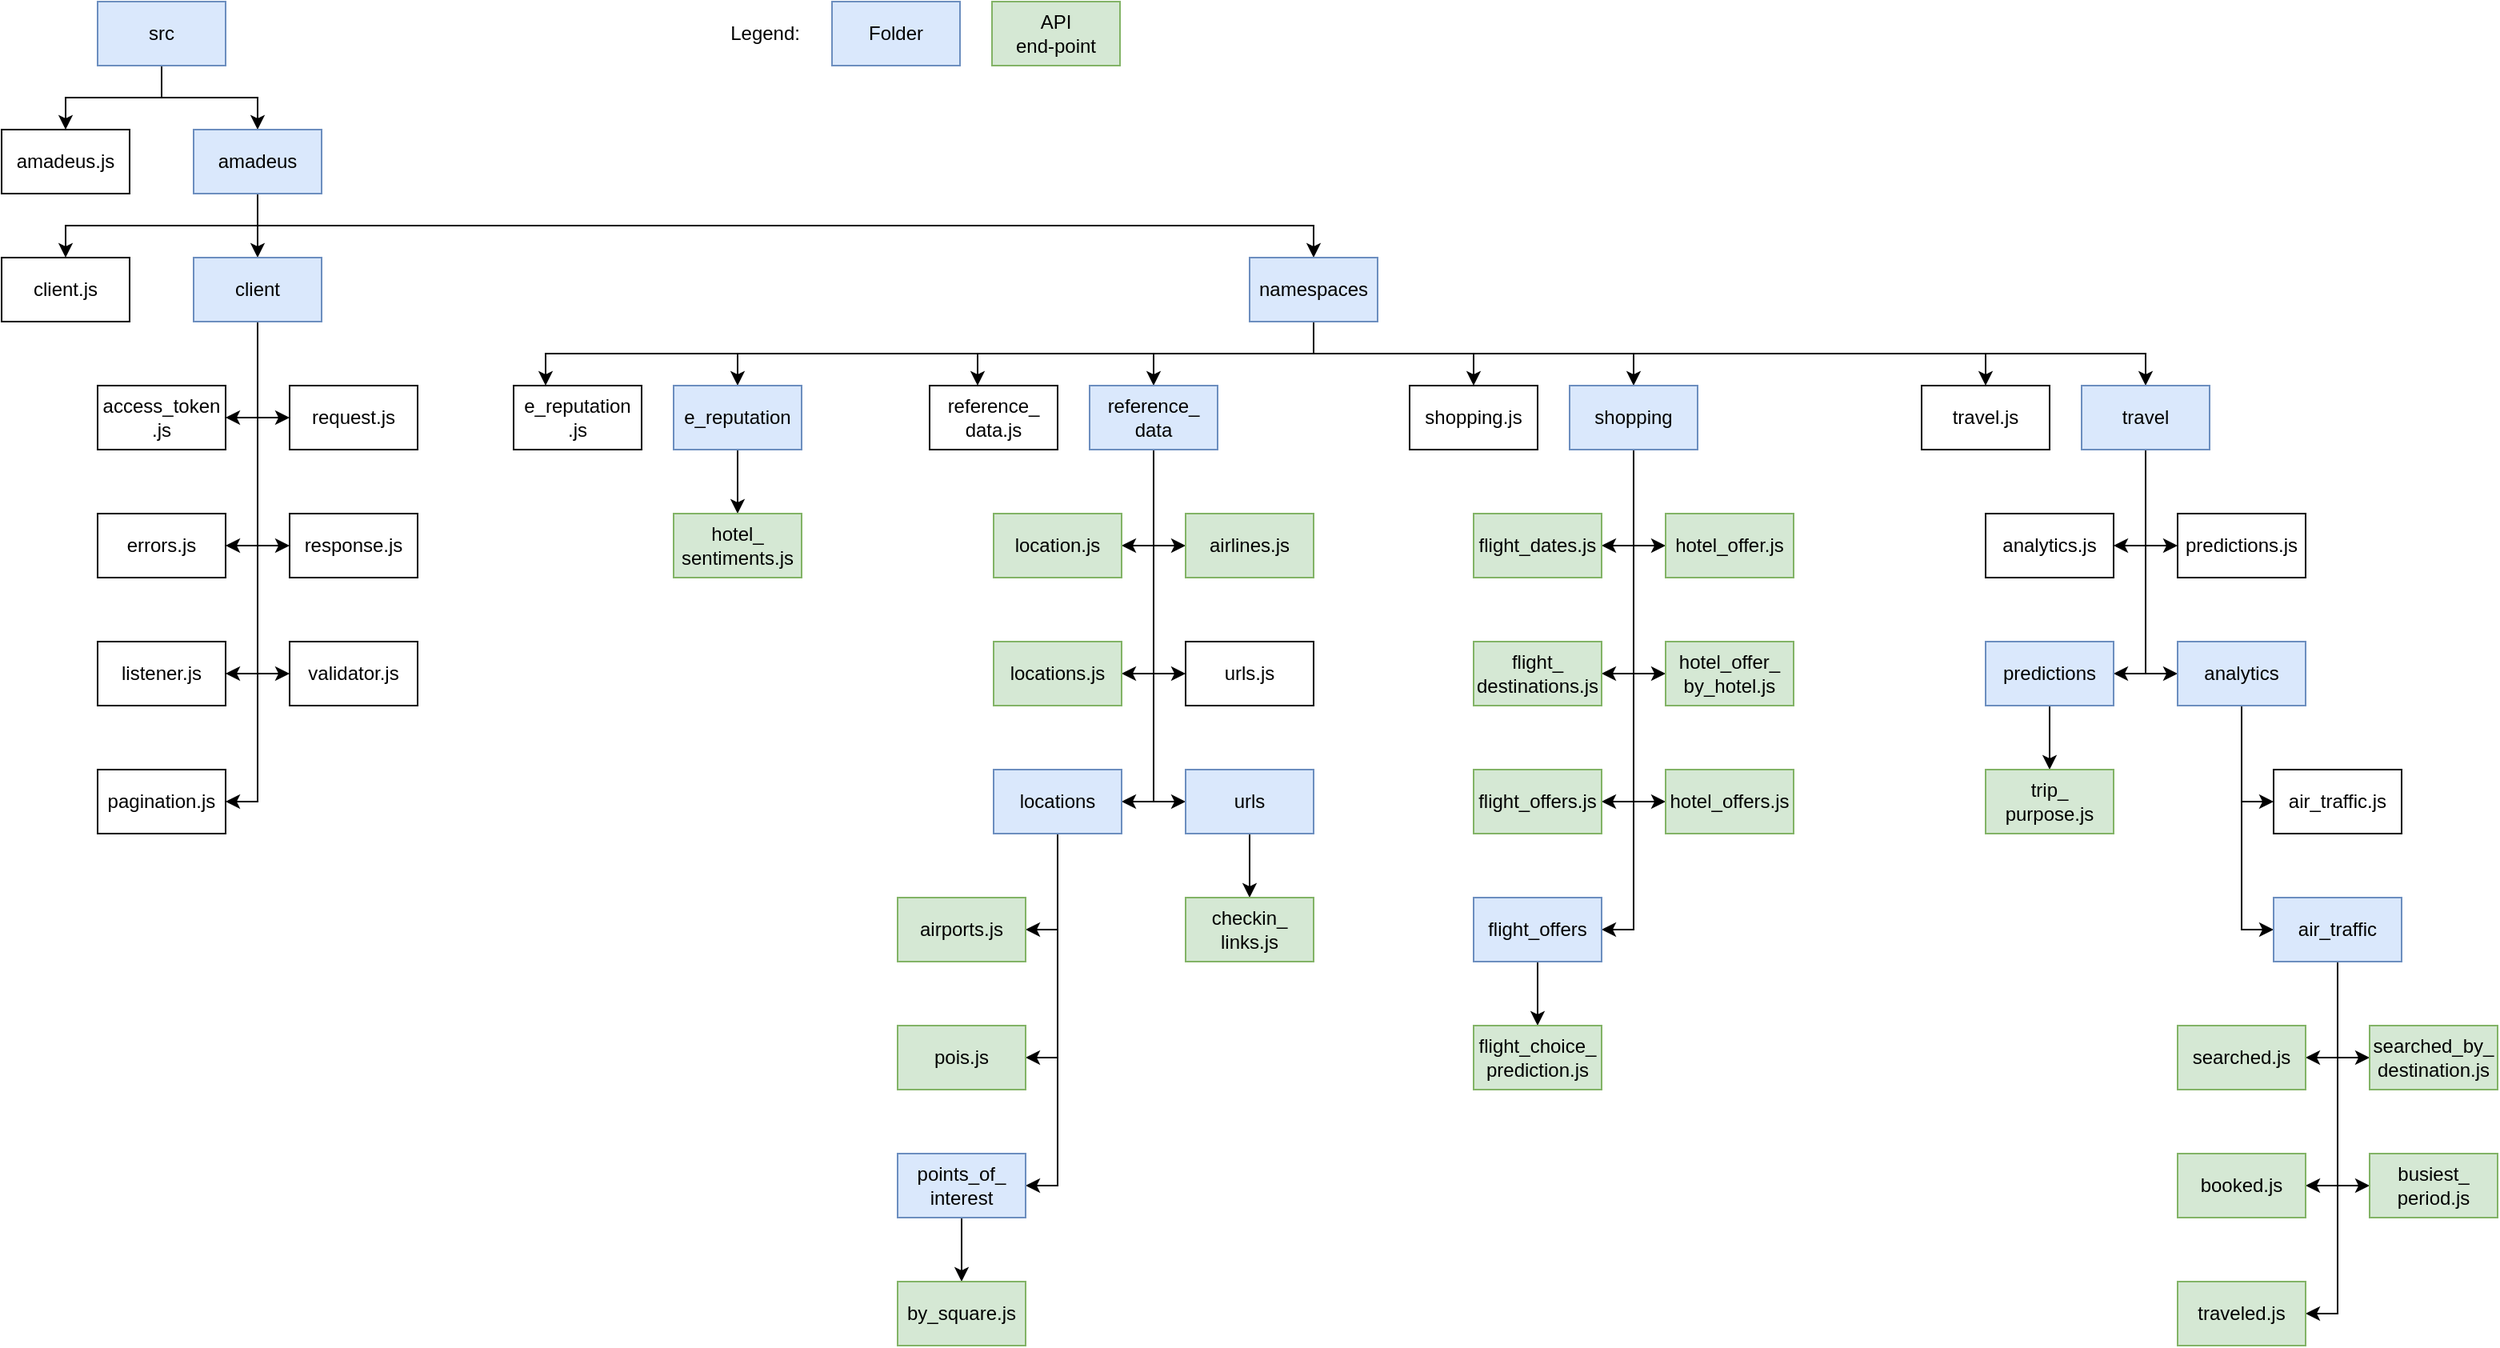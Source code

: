 <mxfile version="12.6.5" type="github" pages="2">
  <diagram id="prtHgNgQTEPvFCAcTncT" name="src-decomposition">
    <mxGraphModel dx="1694" dy="1064" grid="1" gridSize="10" guides="1" tooltips="1" connect="1" arrows="1" fold="1" page="1" pageScale="1" pageWidth="1169" pageHeight="827" math="0" shadow="0">
      <root>
        <mxCell id="0"/>
        <mxCell id="1" parent="0"/>
        <mxCell id="J3iDojfl_nDklo9Nrg6n-16" style="edgeStyle=orthogonalEdgeStyle;rounded=0;orthogonalLoop=1;jettySize=auto;html=1;entryX=0.5;entryY=0;entryDx=0;entryDy=0;" parent="1" source="J3iDojfl_nDklo9Nrg6n-1" target="J3iDojfl_nDklo9Nrg6n-2" edge="1">
          <mxGeometry relative="1" as="geometry"/>
        </mxCell>
        <mxCell id="J3iDojfl_nDklo9Nrg6n-17" style="edgeStyle=orthogonalEdgeStyle;rounded=0;orthogonalLoop=1;jettySize=auto;html=1;entryX=0.5;entryY=0;entryDx=0;entryDy=0;" parent="1" source="J3iDojfl_nDklo9Nrg6n-1" target="J3iDojfl_nDklo9Nrg6n-3" edge="1">
          <mxGeometry relative="1" as="geometry"/>
        </mxCell>
        <mxCell id="J3iDojfl_nDklo9Nrg6n-1" value="src" style="rounded=0;whiteSpace=wrap;html=1;strokeColor=#6c8ebf;fillColor=#dae8fc;" parent="1" vertex="1">
          <mxGeometry x="100" y="39" width="80" height="40" as="geometry"/>
        </mxCell>
        <mxCell id="J3iDojfl_nDklo9Nrg6n-2" value="amadeus.js&lt;span style=&quot;color: rgba(0 , 0 , 0 , 0) ; font-family: monospace ; font-size: 0px ; white-space: nowrap&quot;&gt;%3CmxGraphModel%3E%3Croot%3E%3CmxCell%20id%3D%220%22%2F%3E%3CmxCell%20id%3D%221%22%20parent%3D%220%22%2F%3E%3CmxCell%20id%3D%222%22%20value%3D%22src%22%20style%3D%22rounded%3D0%3BwhiteSpace%3Dwrap%3Bhtml%3D1%3B%22%20vertex%3D%221%22%20parent%3D%221%22%3E%3CmxGeometry%20x%3D%22280%22%20y%3D%2240%22%20width%3D%2280%22%20height%3D%2240%22%20as%3D%22geometry%22%2F%3E%3C%2FmxCell%3E%3C%2Froot%3E%3C%2FmxGraphModel%3E&lt;/span&gt;" style="rounded=0;whiteSpace=wrap;html=1;" parent="1" vertex="1">
          <mxGeometry x="40" y="119" width="80" height="40" as="geometry"/>
        </mxCell>
        <mxCell id="J3iDojfl_nDklo9Nrg6n-18" style="edgeStyle=orthogonalEdgeStyle;rounded=0;orthogonalLoop=1;jettySize=auto;html=1;entryX=0.5;entryY=0;entryDx=0;entryDy=0;" parent="1" source="J3iDojfl_nDklo9Nrg6n-3" target="J3iDojfl_nDklo9Nrg6n-4" edge="1">
          <mxGeometry relative="1" as="geometry">
            <Array as="points">
              <mxPoint x="200" y="179"/>
              <mxPoint x="80" y="179"/>
            </Array>
          </mxGeometry>
        </mxCell>
        <mxCell id="J3iDojfl_nDklo9Nrg6n-19" style="edgeStyle=orthogonalEdgeStyle;rounded=0;orthogonalLoop=1;jettySize=auto;html=1;entryX=0.5;entryY=0;entryDx=0;entryDy=0;" parent="1" source="J3iDojfl_nDklo9Nrg6n-3" target="J3iDojfl_nDklo9Nrg6n-5" edge="1">
          <mxGeometry relative="1" as="geometry"/>
        </mxCell>
        <mxCell id="J3iDojfl_nDklo9Nrg6n-20" style="edgeStyle=orthogonalEdgeStyle;rounded=0;orthogonalLoop=1;jettySize=auto;html=1;entryX=0.5;entryY=0;entryDx=0;entryDy=0;" parent="1" source="J3iDojfl_nDklo9Nrg6n-3" target="J3iDojfl_nDklo9Nrg6n-6" edge="1">
          <mxGeometry relative="1" as="geometry">
            <Array as="points">
              <mxPoint x="200" y="179"/>
              <mxPoint x="860" y="179"/>
            </Array>
          </mxGeometry>
        </mxCell>
        <mxCell id="J3iDojfl_nDklo9Nrg6n-3" value="amadeus" style="rounded=0;whiteSpace=wrap;html=1;strokeColor=#6c8ebf;fillColor=#dae8fc;" parent="1" vertex="1">
          <mxGeometry x="160" y="119" width="80" height="40" as="geometry"/>
        </mxCell>
        <mxCell id="J3iDojfl_nDklo9Nrg6n-4" value="client.js" style="rounded=0;whiteSpace=wrap;html=1;" parent="1" vertex="1">
          <mxGeometry x="40" y="199" width="80" height="40" as="geometry"/>
        </mxCell>
        <mxCell id="J3iDojfl_nDklo9Nrg6n-23" style="edgeStyle=orthogonalEdgeStyle;rounded=0;orthogonalLoop=1;jettySize=auto;html=1;entryX=1;entryY=0.5;entryDx=0;entryDy=0;" parent="1" source="J3iDojfl_nDklo9Nrg6n-5" target="J3iDojfl_nDklo9Nrg6n-7" edge="1">
          <mxGeometry relative="1" as="geometry"/>
        </mxCell>
        <mxCell id="J3iDojfl_nDklo9Nrg6n-24" style="edgeStyle=orthogonalEdgeStyle;rounded=0;orthogonalLoop=1;jettySize=auto;html=1;entryX=1;entryY=0.5;entryDx=0;entryDy=0;" parent="1" source="J3iDojfl_nDklo9Nrg6n-5" target="J3iDojfl_nDklo9Nrg6n-10" edge="1">
          <mxGeometry relative="1" as="geometry"/>
        </mxCell>
        <mxCell id="J3iDojfl_nDklo9Nrg6n-25" style="edgeStyle=orthogonalEdgeStyle;rounded=0;orthogonalLoop=1;jettySize=auto;html=1;entryX=1;entryY=0.5;entryDx=0;entryDy=0;" parent="1" source="J3iDojfl_nDklo9Nrg6n-5" target="J3iDojfl_nDklo9Nrg6n-11" edge="1">
          <mxGeometry relative="1" as="geometry"/>
        </mxCell>
        <mxCell id="J3iDojfl_nDklo9Nrg6n-26" style="edgeStyle=orthogonalEdgeStyle;rounded=0;orthogonalLoop=1;jettySize=auto;html=1;entryX=1;entryY=0.5;entryDx=0;entryDy=0;" parent="1" source="J3iDojfl_nDklo9Nrg6n-5" target="J3iDojfl_nDklo9Nrg6n-12" edge="1">
          <mxGeometry relative="1" as="geometry"/>
        </mxCell>
        <mxCell id="J3iDojfl_nDklo9Nrg6n-27" style="edgeStyle=orthogonalEdgeStyle;rounded=0;orthogonalLoop=1;jettySize=auto;html=1;entryX=0;entryY=0.5;entryDx=0;entryDy=0;" parent="1" source="J3iDojfl_nDklo9Nrg6n-5" target="J3iDojfl_nDklo9Nrg6n-13" edge="1">
          <mxGeometry relative="1" as="geometry"/>
        </mxCell>
        <mxCell id="J3iDojfl_nDklo9Nrg6n-28" style="edgeStyle=orthogonalEdgeStyle;rounded=0;orthogonalLoop=1;jettySize=auto;html=1;entryX=0;entryY=0.5;entryDx=0;entryDy=0;" parent="1" source="J3iDojfl_nDklo9Nrg6n-5" target="J3iDojfl_nDklo9Nrg6n-14" edge="1">
          <mxGeometry relative="1" as="geometry"/>
        </mxCell>
        <mxCell id="J3iDojfl_nDklo9Nrg6n-29" style="edgeStyle=orthogonalEdgeStyle;rounded=0;orthogonalLoop=1;jettySize=auto;html=1;entryX=0;entryY=0.5;entryDx=0;entryDy=0;" parent="1" source="J3iDojfl_nDklo9Nrg6n-5" target="J3iDojfl_nDklo9Nrg6n-15" edge="1">
          <mxGeometry relative="1" as="geometry"/>
        </mxCell>
        <mxCell id="J3iDojfl_nDklo9Nrg6n-5" value="client" style="rounded=0;whiteSpace=wrap;html=1;strokeColor=#6c8ebf;fillColor=#dae8fc;" parent="1" vertex="1">
          <mxGeometry x="160" y="199" width="80" height="40" as="geometry"/>
        </mxCell>
        <mxCell id="J3iDojfl_nDklo9Nrg6n-81" style="edgeStyle=orthogonalEdgeStyle;rounded=0;orthogonalLoop=1;jettySize=auto;html=1;" parent="1" source="J3iDojfl_nDklo9Nrg6n-6" target="J3iDojfl_nDklo9Nrg6n-30" edge="1">
          <mxGeometry relative="1" as="geometry">
            <Array as="points">
              <mxPoint x="860" y="259"/>
              <mxPoint x="380" y="259"/>
            </Array>
          </mxGeometry>
        </mxCell>
        <mxCell id="J3iDojfl_nDklo9Nrg6n-82" style="edgeStyle=orthogonalEdgeStyle;rounded=0;orthogonalLoop=1;jettySize=auto;html=1;entryX=0.5;entryY=0;entryDx=0;entryDy=0;" parent="1" source="J3iDojfl_nDklo9Nrg6n-6" target="J3iDojfl_nDklo9Nrg6n-31" edge="1">
          <mxGeometry relative="1" as="geometry">
            <Array as="points">
              <mxPoint x="860" y="259"/>
              <mxPoint x="500" y="259"/>
            </Array>
          </mxGeometry>
        </mxCell>
        <mxCell id="J3iDojfl_nDklo9Nrg6n-83" style="edgeStyle=orthogonalEdgeStyle;rounded=0;orthogonalLoop=1;jettySize=auto;html=1;exitX=0.5;exitY=1;exitDx=0;exitDy=0;" parent="1" source="J3iDojfl_nDklo9Nrg6n-6" target="J3iDojfl_nDklo9Nrg6n-32" edge="1">
          <mxGeometry relative="1" as="geometry">
            <mxPoint x="910" y="239" as="sourcePoint"/>
            <Array as="points">
              <mxPoint x="860" y="259"/>
              <mxPoint x="650" y="259"/>
            </Array>
          </mxGeometry>
        </mxCell>
        <mxCell id="J3iDojfl_nDklo9Nrg6n-84" style="edgeStyle=orthogonalEdgeStyle;rounded=0;orthogonalLoop=1;jettySize=auto;html=1;entryX=0.5;entryY=0;entryDx=0;entryDy=0;exitX=0.5;exitY=1;exitDx=0;exitDy=0;" parent="1" source="J3iDojfl_nDklo9Nrg6n-6" target="J3iDojfl_nDklo9Nrg6n-33" edge="1">
          <mxGeometry relative="1" as="geometry">
            <mxPoint x="910" y="239" as="sourcePoint"/>
            <Array as="points">
              <mxPoint x="860" y="259"/>
              <mxPoint x="760" y="259"/>
            </Array>
          </mxGeometry>
        </mxCell>
        <mxCell id="J3iDojfl_nDklo9Nrg6n-85" style="edgeStyle=orthogonalEdgeStyle;rounded=0;orthogonalLoop=1;jettySize=auto;html=1;entryX=0.5;entryY=0;entryDx=0;entryDy=0;" parent="1" source="J3iDojfl_nDklo9Nrg6n-6" target="J3iDojfl_nDklo9Nrg6n-34" edge="1">
          <mxGeometry relative="1" as="geometry">
            <Array as="points">
              <mxPoint x="860" y="259"/>
              <mxPoint x="960" y="259"/>
            </Array>
          </mxGeometry>
        </mxCell>
        <mxCell id="J3iDojfl_nDklo9Nrg6n-86" style="edgeStyle=orthogonalEdgeStyle;rounded=0;orthogonalLoop=1;jettySize=auto;html=1;" parent="1" source="J3iDojfl_nDklo9Nrg6n-6" target="J3iDojfl_nDklo9Nrg6n-35" edge="1">
          <mxGeometry relative="1" as="geometry">
            <Array as="points">
              <mxPoint x="860" y="259"/>
              <mxPoint x="1060" y="259"/>
            </Array>
          </mxGeometry>
        </mxCell>
        <mxCell id="J3iDojfl_nDklo9Nrg6n-87" style="edgeStyle=orthogonalEdgeStyle;rounded=0;orthogonalLoop=1;jettySize=auto;html=1;" parent="1" source="J3iDojfl_nDklo9Nrg6n-6" target="J3iDojfl_nDklo9Nrg6n-36" edge="1">
          <mxGeometry relative="1" as="geometry">
            <Array as="points">
              <mxPoint x="860" y="259"/>
              <mxPoint x="1280" y="259"/>
            </Array>
          </mxGeometry>
        </mxCell>
        <mxCell id="J3iDojfl_nDklo9Nrg6n-88" style="edgeStyle=orthogonalEdgeStyle;rounded=0;orthogonalLoop=1;jettySize=auto;html=1;entryX=0.5;entryY=0;entryDx=0;entryDy=0;" parent="1" source="J3iDojfl_nDklo9Nrg6n-6" target="J3iDojfl_nDklo9Nrg6n-37" edge="1">
          <mxGeometry relative="1" as="geometry">
            <Array as="points">
              <mxPoint x="860" y="259"/>
              <mxPoint x="1380" y="259"/>
            </Array>
          </mxGeometry>
        </mxCell>
        <mxCell id="J3iDojfl_nDklo9Nrg6n-6" value="namespaces" style="rounded=0;whiteSpace=wrap;html=1;strokeColor=#6c8ebf;fillColor=#dae8fc;" parent="1" vertex="1">
          <mxGeometry x="820" y="199" width="80" height="40" as="geometry"/>
        </mxCell>
        <mxCell id="J3iDojfl_nDklo9Nrg6n-7" value="access_token&lt;br&gt;.js" style="rounded=0;whiteSpace=wrap;html=1;" parent="1" vertex="1">
          <mxGeometry x="100" y="279" width="80" height="40" as="geometry"/>
        </mxCell>
        <mxCell id="J3iDojfl_nDklo9Nrg6n-10" value="errors.js" style="rounded=0;whiteSpace=wrap;html=1;" parent="1" vertex="1">
          <mxGeometry x="100" y="359" width="80" height="40" as="geometry"/>
        </mxCell>
        <mxCell id="J3iDojfl_nDklo9Nrg6n-11" value="listener.js" style="rounded=0;whiteSpace=wrap;html=1;" parent="1" vertex="1">
          <mxGeometry x="100" y="439" width="80" height="40" as="geometry"/>
        </mxCell>
        <mxCell id="J3iDojfl_nDklo9Nrg6n-12" value="pagination.js" style="rounded=0;whiteSpace=wrap;html=1;" parent="1" vertex="1">
          <mxGeometry x="100" y="519" width="80" height="40" as="geometry"/>
        </mxCell>
        <mxCell id="J3iDojfl_nDklo9Nrg6n-13" value="request.js" style="rounded=0;whiteSpace=wrap;html=1;" parent="1" vertex="1">
          <mxGeometry x="220" y="279" width="80" height="40" as="geometry"/>
        </mxCell>
        <mxCell id="J3iDojfl_nDklo9Nrg6n-14" value="response.js" style="rounded=0;whiteSpace=wrap;html=1;" parent="1" vertex="1">
          <mxGeometry x="220" y="359" width="80" height="40" as="geometry"/>
        </mxCell>
        <mxCell id="J3iDojfl_nDklo9Nrg6n-15" value="validator.js" style="rounded=0;whiteSpace=wrap;html=1;" parent="1" vertex="1">
          <mxGeometry x="220" y="439" width="80" height="40" as="geometry"/>
        </mxCell>
        <mxCell id="J3iDojfl_nDklo9Nrg6n-30" value="e_reputation&lt;br&gt;.js" style="rounded=0;whiteSpace=wrap;html=1;" parent="1" vertex="1">
          <mxGeometry x="360" y="279" width="80" height="40" as="geometry"/>
        </mxCell>
        <mxCell id="J3iDojfl_nDklo9Nrg6n-50" style="edgeStyle=orthogonalEdgeStyle;rounded=0;orthogonalLoop=1;jettySize=auto;html=1;" parent="1" source="J3iDojfl_nDklo9Nrg6n-31" target="J3iDojfl_nDklo9Nrg6n-41" edge="1">
          <mxGeometry relative="1" as="geometry"/>
        </mxCell>
        <mxCell id="J3iDojfl_nDklo9Nrg6n-31" value="e_reputation" style="rounded=0;whiteSpace=wrap;html=1;strokeColor=#6c8ebf;fillColor=#dae8fc;" parent="1" vertex="1">
          <mxGeometry x="460" y="279" width="80" height="40" as="geometry"/>
        </mxCell>
        <mxCell id="J3iDojfl_nDklo9Nrg6n-32" value="reference_&lt;br&gt;data.js" style="rounded=0;whiteSpace=wrap;html=1;" parent="1" vertex="1">
          <mxGeometry x="620" y="279" width="80" height="40" as="geometry"/>
        </mxCell>
        <mxCell id="J3iDojfl_nDklo9Nrg6n-70" style="edgeStyle=orthogonalEdgeStyle;rounded=0;orthogonalLoop=1;jettySize=auto;html=1;entryX=1;entryY=0.5;entryDx=0;entryDy=0;" parent="1" source="J3iDojfl_nDklo9Nrg6n-33" target="J3iDojfl_nDklo9Nrg6n-59" edge="1">
          <mxGeometry relative="1" as="geometry"/>
        </mxCell>
        <mxCell id="J3iDojfl_nDklo9Nrg6n-71" style="edgeStyle=orthogonalEdgeStyle;rounded=0;orthogonalLoop=1;jettySize=auto;html=1;entryX=1;entryY=0.5;entryDx=0;entryDy=0;" parent="1" source="J3iDojfl_nDklo9Nrg6n-33" target="J3iDojfl_nDklo9Nrg6n-60" edge="1">
          <mxGeometry relative="1" as="geometry"/>
        </mxCell>
        <mxCell id="J3iDojfl_nDklo9Nrg6n-72" style="edgeStyle=orthogonalEdgeStyle;rounded=0;orthogonalLoop=1;jettySize=auto;html=1;entryX=1;entryY=0.5;entryDx=0;entryDy=0;" parent="1" source="J3iDojfl_nDklo9Nrg6n-33" target="J3iDojfl_nDklo9Nrg6n-61" edge="1">
          <mxGeometry relative="1" as="geometry"/>
        </mxCell>
        <mxCell id="J3iDojfl_nDklo9Nrg6n-73" style="edgeStyle=orthogonalEdgeStyle;rounded=0;orthogonalLoop=1;jettySize=auto;html=1;entryX=0;entryY=0.5;entryDx=0;entryDy=0;" parent="1" source="J3iDojfl_nDklo9Nrg6n-33" target="J3iDojfl_nDklo9Nrg6n-62" edge="1">
          <mxGeometry relative="1" as="geometry"/>
        </mxCell>
        <mxCell id="J3iDojfl_nDklo9Nrg6n-74" style="edgeStyle=orthogonalEdgeStyle;rounded=0;orthogonalLoop=1;jettySize=auto;html=1;entryX=0;entryY=0.5;entryDx=0;entryDy=0;" parent="1" source="J3iDojfl_nDklo9Nrg6n-33" target="J3iDojfl_nDklo9Nrg6n-63" edge="1">
          <mxGeometry relative="1" as="geometry"/>
        </mxCell>
        <mxCell id="J3iDojfl_nDklo9Nrg6n-75" style="edgeStyle=orthogonalEdgeStyle;rounded=0;orthogonalLoop=1;jettySize=auto;html=1;entryX=0;entryY=0.5;entryDx=0;entryDy=0;" parent="1" source="J3iDojfl_nDklo9Nrg6n-33" target="J3iDojfl_nDklo9Nrg6n-64" edge="1">
          <mxGeometry relative="1" as="geometry"/>
        </mxCell>
        <mxCell id="J3iDojfl_nDklo9Nrg6n-33" value="reference_&lt;br&gt;data" style="rounded=0;whiteSpace=wrap;html=1;strokeColor=#6c8ebf;fillColor=#dae8fc;" parent="1" vertex="1">
          <mxGeometry x="720" y="279" width="80" height="40" as="geometry"/>
        </mxCell>
        <mxCell id="J3iDojfl_nDklo9Nrg6n-34" value="shopping.js" style="rounded=0;whiteSpace=wrap;html=1;" parent="1" vertex="1">
          <mxGeometry x="920" y="279" width="80" height="40" as="geometry"/>
        </mxCell>
        <mxCell id="J3iDojfl_nDklo9Nrg6n-51" style="edgeStyle=orthogonalEdgeStyle;rounded=0;orthogonalLoop=1;jettySize=auto;html=1;entryX=1;entryY=0.5;entryDx=0;entryDy=0;" parent="1" source="J3iDojfl_nDklo9Nrg6n-35" target="J3iDojfl_nDklo9Nrg6n-42" edge="1">
          <mxGeometry relative="1" as="geometry"/>
        </mxCell>
        <mxCell id="J3iDojfl_nDklo9Nrg6n-52" style="edgeStyle=orthogonalEdgeStyle;rounded=0;orthogonalLoop=1;jettySize=auto;html=1;entryX=1;entryY=0.5;entryDx=0;entryDy=0;" parent="1" source="J3iDojfl_nDklo9Nrg6n-35" target="J3iDojfl_nDklo9Nrg6n-43" edge="1">
          <mxGeometry relative="1" as="geometry"/>
        </mxCell>
        <mxCell id="J3iDojfl_nDklo9Nrg6n-53" style="edgeStyle=orthogonalEdgeStyle;rounded=0;orthogonalLoop=1;jettySize=auto;html=1;entryX=1;entryY=0.5;entryDx=0;entryDy=0;" parent="1" source="J3iDojfl_nDklo9Nrg6n-35" target="J3iDojfl_nDklo9Nrg6n-44" edge="1">
          <mxGeometry relative="1" as="geometry"/>
        </mxCell>
        <mxCell id="J3iDojfl_nDklo9Nrg6n-54" style="edgeStyle=orthogonalEdgeStyle;rounded=0;orthogonalLoop=1;jettySize=auto;html=1;entryX=1;entryY=0.5;entryDx=0;entryDy=0;" parent="1" source="J3iDojfl_nDklo9Nrg6n-35" target="J3iDojfl_nDklo9Nrg6n-48" edge="1">
          <mxGeometry relative="1" as="geometry"/>
        </mxCell>
        <mxCell id="J3iDojfl_nDklo9Nrg6n-55" style="edgeStyle=orthogonalEdgeStyle;rounded=0;orthogonalLoop=1;jettySize=auto;html=1;entryX=0;entryY=0.5;entryDx=0;entryDy=0;" parent="1" source="J3iDojfl_nDklo9Nrg6n-35" target="J3iDojfl_nDklo9Nrg6n-45" edge="1">
          <mxGeometry relative="1" as="geometry"/>
        </mxCell>
        <mxCell id="J3iDojfl_nDklo9Nrg6n-56" style="edgeStyle=orthogonalEdgeStyle;rounded=0;orthogonalLoop=1;jettySize=auto;html=1;entryX=0;entryY=0.5;entryDx=0;entryDy=0;" parent="1" source="J3iDojfl_nDklo9Nrg6n-35" target="J3iDojfl_nDklo9Nrg6n-46" edge="1">
          <mxGeometry relative="1" as="geometry"/>
        </mxCell>
        <mxCell id="J3iDojfl_nDklo9Nrg6n-57" style="edgeStyle=orthogonalEdgeStyle;rounded=0;orthogonalLoop=1;jettySize=auto;html=1;entryX=0;entryY=0.5;entryDx=0;entryDy=0;" parent="1" source="J3iDojfl_nDklo9Nrg6n-35" target="J3iDojfl_nDklo9Nrg6n-47" edge="1">
          <mxGeometry relative="1" as="geometry"/>
        </mxCell>
        <mxCell id="J3iDojfl_nDklo9Nrg6n-35" value="shopping" style="rounded=0;whiteSpace=wrap;html=1;strokeColor=#6c8ebf;fillColor=#dae8fc;" parent="1" vertex="1">
          <mxGeometry x="1020" y="279" width="80" height="40" as="geometry"/>
        </mxCell>
        <mxCell id="J3iDojfl_nDklo9Nrg6n-36" value="travel.js" style="rounded=0;whiteSpace=wrap;html=1;" parent="1" vertex="1">
          <mxGeometry x="1240" y="279" width="80" height="40" as="geometry"/>
        </mxCell>
        <mxCell id="J3iDojfl_nDklo9Nrg6n-103" style="edgeStyle=orthogonalEdgeStyle;rounded=0;orthogonalLoop=1;jettySize=auto;html=1;entryX=1;entryY=0.5;entryDx=0;entryDy=0;" parent="1" source="J3iDojfl_nDklo9Nrg6n-37" target="J3iDojfl_nDklo9Nrg6n-89" edge="1">
          <mxGeometry relative="1" as="geometry"/>
        </mxCell>
        <mxCell id="J3iDojfl_nDklo9Nrg6n-104" style="edgeStyle=orthogonalEdgeStyle;rounded=0;orthogonalLoop=1;jettySize=auto;html=1;entryX=0;entryY=0.5;entryDx=0;entryDy=0;" parent="1" source="J3iDojfl_nDklo9Nrg6n-37" target="J3iDojfl_nDklo9Nrg6n-90" edge="1">
          <mxGeometry relative="1" as="geometry"/>
        </mxCell>
        <mxCell id="J3iDojfl_nDklo9Nrg6n-105" style="edgeStyle=orthogonalEdgeStyle;rounded=0;orthogonalLoop=1;jettySize=auto;html=1;entryX=0;entryY=0.5;entryDx=0;entryDy=0;" parent="1" source="J3iDojfl_nDklo9Nrg6n-37" target="J3iDojfl_nDklo9Nrg6n-91" edge="1">
          <mxGeometry relative="1" as="geometry"/>
        </mxCell>
        <mxCell id="J3iDojfl_nDklo9Nrg6n-106" style="edgeStyle=orthogonalEdgeStyle;rounded=0;orthogonalLoop=1;jettySize=auto;html=1;entryX=1;entryY=0.5;entryDx=0;entryDy=0;" parent="1" source="J3iDojfl_nDklo9Nrg6n-37" target="J3iDojfl_nDklo9Nrg6n-92" edge="1">
          <mxGeometry relative="1" as="geometry">
            <mxPoint x="1310" y="409" as="targetPoint"/>
          </mxGeometry>
        </mxCell>
        <mxCell id="J3iDojfl_nDklo9Nrg6n-37" value="travel" style="rounded=0;whiteSpace=wrap;html=1;strokeColor=#6c8ebf;fillColor=#dae8fc;" parent="1" vertex="1">
          <mxGeometry x="1340" y="279" width="80" height="40" as="geometry"/>
        </mxCell>
        <mxCell id="J3iDojfl_nDklo9Nrg6n-41" value="hotel_&lt;br&gt;sentiments.js" style="rounded=0;whiteSpace=wrap;html=1;fillColor=#d5e8d4;strokeColor=#82b366;" parent="1" vertex="1">
          <mxGeometry x="460" y="359" width="80" height="40" as="geometry"/>
        </mxCell>
        <mxCell id="J3iDojfl_nDklo9Nrg6n-42" value="flight_dates.js" style="rounded=0;whiteSpace=wrap;html=1;fillColor=#d5e8d4;strokeColor=#82b366;" parent="1" vertex="1">
          <mxGeometry x="960" y="359" width="80" height="40" as="geometry"/>
        </mxCell>
        <mxCell id="J3iDojfl_nDklo9Nrg6n-43" value="flight_&lt;br&gt;destinations.js" style="rounded=0;whiteSpace=wrap;html=1;fillColor=#d5e8d4;strokeColor=#82b366;" parent="1" vertex="1">
          <mxGeometry x="960" y="439" width="80" height="40" as="geometry"/>
        </mxCell>
        <mxCell id="J3iDojfl_nDklo9Nrg6n-44" value="flight_offers.js" style="rounded=0;whiteSpace=wrap;html=1;fillColor=#d5e8d4;strokeColor=#82b366;" parent="1" vertex="1">
          <mxGeometry x="960" y="519" width="80" height="40" as="geometry"/>
        </mxCell>
        <mxCell id="J3iDojfl_nDklo9Nrg6n-45" value="hotel_offer.js" style="rounded=0;whiteSpace=wrap;html=1;fillColor=#d5e8d4;strokeColor=#82b366;" parent="1" vertex="1">
          <mxGeometry x="1080" y="359" width="80" height="40" as="geometry"/>
        </mxCell>
        <mxCell id="J3iDojfl_nDklo9Nrg6n-46" value="hotel_offer_&lt;br&gt;by_hotel.js" style="rounded=0;whiteSpace=wrap;html=1;fillColor=#d5e8d4;strokeColor=#82b366;" parent="1" vertex="1">
          <mxGeometry x="1080" y="439" width="80" height="40" as="geometry"/>
        </mxCell>
        <mxCell id="J3iDojfl_nDklo9Nrg6n-47" value="hotel_offers.js" style="rounded=0;whiteSpace=wrap;html=1;fillColor=#d5e8d4;strokeColor=#82b366;" parent="1" vertex="1">
          <mxGeometry x="1080" y="519" width="80" height="40" as="geometry"/>
        </mxCell>
        <mxCell id="J3iDojfl_nDklo9Nrg6n-58" style="edgeStyle=orthogonalEdgeStyle;rounded=0;orthogonalLoop=1;jettySize=auto;html=1;entryX=0.5;entryY=0;entryDx=0;entryDy=0;" parent="1" source="J3iDojfl_nDklo9Nrg6n-48" target="J3iDojfl_nDklo9Nrg6n-49" edge="1">
          <mxGeometry relative="1" as="geometry"/>
        </mxCell>
        <mxCell id="J3iDojfl_nDklo9Nrg6n-48" value="flight_offers" style="rounded=0;whiteSpace=wrap;html=1;strokeColor=#6c8ebf;fillColor=#dae8fc;" parent="1" vertex="1">
          <mxGeometry x="960" y="599" width="80" height="40" as="geometry"/>
        </mxCell>
        <mxCell id="J3iDojfl_nDklo9Nrg6n-49" value="flight_choice_&lt;br&gt;prediction.js" style="rounded=0;whiteSpace=wrap;html=1;fillColor=#d5e8d4;strokeColor=#82b366;" parent="1" vertex="1">
          <mxGeometry x="960" y="679" width="80" height="40" as="geometry"/>
        </mxCell>
        <mxCell id="J3iDojfl_nDklo9Nrg6n-59" value="location.js" style="rounded=0;whiteSpace=wrap;html=1;fillColor=#d5e8d4;strokeColor=#82b366;" parent="1" vertex="1">
          <mxGeometry x="660" y="359" width="80" height="40" as="geometry"/>
        </mxCell>
        <mxCell id="J3iDojfl_nDklo9Nrg6n-60" value="locations.js" style="rounded=0;whiteSpace=wrap;html=1;fillColor=#d5e8d4;strokeColor=#82b366;" parent="1" vertex="1">
          <mxGeometry x="660" y="439" width="80" height="40" as="geometry"/>
        </mxCell>
        <mxCell id="J3iDojfl_nDklo9Nrg6n-77" style="edgeStyle=orthogonalEdgeStyle;rounded=0;orthogonalLoop=1;jettySize=auto;html=1;entryX=1;entryY=0.5;entryDx=0;entryDy=0;" parent="1" source="J3iDojfl_nDklo9Nrg6n-61" target="J3iDojfl_nDklo9Nrg6n-66" edge="1">
          <mxGeometry relative="1" as="geometry"/>
        </mxCell>
        <mxCell id="J3iDojfl_nDklo9Nrg6n-78" style="edgeStyle=orthogonalEdgeStyle;rounded=0;orthogonalLoop=1;jettySize=auto;html=1;entryX=1;entryY=0.5;entryDx=0;entryDy=0;" parent="1" source="J3iDojfl_nDklo9Nrg6n-61" target="J3iDojfl_nDklo9Nrg6n-67" edge="1">
          <mxGeometry relative="1" as="geometry"/>
        </mxCell>
        <mxCell id="J3iDojfl_nDklo9Nrg6n-79" style="edgeStyle=orthogonalEdgeStyle;rounded=0;orthogonalLoop=1;jettySize=auto;html=1;entryX=1;entryY=0.5;entryDx=0;entryDy=0;" parent="1" source="J3iDojfl_nDklo9Nrg6n-61" target="J3iDojfl_nDklo9Nrg6n-68" edge="1">
          <mxGeometry relative="1" as="geometry"/>
        </mxCell>
        <mxCell id="J3iDojfl_nDklo9Nrg6n-61" value="locations" style="rounded=0;whiteSpace=wrap;html=1;strokeColor=#6c8ebf;fillColor=#dae8fc;" parent="1" vertex="1">
          <mxGeometry x="660" y="519" width="80" height="40" as="geometry"/>
        </mxCell>
        <mxCell id="J3iDojfl_nDklo9Nrg6n-62" value="airlines.js&lt;span style=&quot;color: rgba(0 , 0 , 0 , 0) ; font-family: monospace ; font-size: 0px ; white-space: nowrap&quot;&gt;%3CmxGraphModel%3E%3Croot%3E%3CmxCell%20id%3D%220%22%2F%3E%3CmxCell%20id%3D%221%22%20parent%3D%220%22%2F%3E%3CmxCell%20id%3D%222%22%20value%3D%22hotel_%26lt%3Bbr%26gt%3Bsentiments.js%22%20style%3D%22rounded%3D0%3BwhiteSpace%3Dwrap%3Bhtml%3D1%3B%22%20vertex%3D%221%22%20parent%3D%221%22%3E%3CmxGeometry%20x%3D%22440%22%20y%3D%22360%22%20width%3D%2280%22%20height%3D%2240%22%20as%3D%22geometry%22%2F%3E%3C%2FmxCell%3E%3C%2Froot%3E%3C%2FmxGraphModel%3E&lt;/span&gt;" style="rounded=0;whiteSpace=wrap;html=1;fillColor=#d5e8d4;strokeColor=#82b366;" parent="1" vertex="1">
          <mxGeometry x="780" y="359" width="80" height="40" as="geometry"/>
        </mxCell>
        <mxCell id="J3iDojfl_nDklo9Nrg6n-63" value="urls.js" style="rounded=0;whiteSpace=wrap;html=1;" parent="1" vertex="1">
          <mxGeometry x="780" y="439" width="80" height="40" as="geometry"/>
        </mxCell>
        <mxCell id="J3iDojfl_nDklo9Nrg6n-76" style="edgeStyle=orthogonalEdgeStyle;rounded=0;orthogonalLoop=1;jettySize=auto;html=1;" parent="1" source="J3iDojfl_nDklo9Nrg6n-64" target="J3iDojfl_nDklo9Nrg6n-65" edge="1">
          <mxGeometry relative="1" as="geometry"/>
        </mxCell>
        <mxCell id="J3iDojfl_nDklo9Nrg6n-64" value="urls" style="rounded=0;whiteSpace=wrap;html=1;strokeColor=#6c8ebf;fillColor=#dae8fc;" parent="1" vertex="1">
          <mxGeometry x="780" y="519" width="80" height="40" as="geometry"/>
        </mxCell>
        <mxCell id="J3iDojfl_nDklo9Nrg6n-65" value="checkin_&lt;br&gt;links.js" style="rounded=0;whiteSpace=wrap;html=1;fillColor=#d5e8d4;strokeColor=#82b366;" parent="1" vertex="1">
          <mxGeometry x="780" y="599" width="80" height="40" as="geometry"/>
        </mxCell>
        <mxCell id="J3iDojfl_nDklo9Nrg6n-66" value="airports.js" style="rounded=0;whiteSpace=wrap;html=1;fillColor=#d5e8d4;strokeColor=#82b366;" parent="1" vertex="1">
          <mxGeometry x="600" y="599" width="80" height="40" as="geometry"/>
        </mxCell>
        <mxCell id="J3iDojfl_nDklo9Nrg6n-67" value="pois.js" style="rounded=0;whiteSpace=wrap;html=1;fillColor=#d5e8d4;strokeColor=#82b366;" parent="1" vertex="1">
          <mxGeometry x="600" y="679" width="80" height="40" as="geometry"/>
        </mxCell>
        <mxCell id="J3iDojfl_nDklo9Nrg6n-80" style="edgeStyle=orthogonalEdgeStyle;rounded=0;orthogonalLoop=1;jettySize=auto;html=1;entryX=0.5;entryY=0;entryDx=0;entryDy=0;" parent="1" source="J3iDojfl_nDklo9Nrg6n-68" target="J3iDojfl_nDklo9Nrg6n-69" edge="1">
          <mxGeometry relative="1" as="geometry"/>
        </mxCell>
        <mxCell id="J3iDojfl_nDklo9Nrg6n-68" value="points_of_&lt;br&gt;interest" style="rounded=0;whiteSpace=wrap;html=1;strokeColor=#6c8ebf;fillColor=#dae8fc;" parent="1" vertex="1">
          <mxGeometry x="600" y="759" width="80" height="40" as="geometry"/>
        </mxCell>
        <mxCell id="J3iDojfl_nDklo9Nrg6n-69" value="by_square.js" style="rounded=0;whiteSpace=wrap;html=1;fillColor=#d5e8d4;strokeColor=#82b366;" parent="1" vertex="1">
          <mxGeometry x="600" y="839" width="80" height="40" as="geometry"/>
        </mxCell>
        <mxCell id="J3iDojfl_nDklo9Nrg6n-89" value="analytics.js" style="rounded=0;whiteSpace=wrap;html=1;" parent="1" vertex="1">
          <mxGeometry x="1280" y="359" width="80" height="40" as="geometry"/>
        </mxCell>
        <mxCell id="J3iDojfl_nDklo9Nrg6n-90" value="predictions.js" style="rounded=0;whiteSpace=wrap;html=1;" parent="1" vertex="1">
          <mxGeometry x="1400" y="359" width="80" height="40" as="geometry"/>
        </mxCell>
        <mxCell id="J3iDojfl_nDklo9Nrg6n-108" style="edgeStyle=orthogonalEdgeStyle;rounded=0;orthogonalLoop=1;jettySize=auto;html=1;entryX=0;entryY=0.5;entryDx=0;entryDy=0;" parent="1" source="J3iDojfl_nDklo9Nrg6n-91" target="J3iDojfl_nDklo9Nrg6n-93" edge="1">
          <mxGeometry relative="1" as="geometry"/>
        </mxCell>
        <mxCell id="J3iDojfl_nDklo9Nrg6n-109" style="edgeStyle=orthogonalEdgeStyle;rounded=0;orthogonalLoop=1;jettySize=auto;html=1;entryX=0;entryY=0.5;entryDx=0;entryDy=0;" parent="1" source="J3iDojfl_nDklo9Nrg6n-91" target="J3iDojfl_nDklo9Nrg6n-94" edge="1">
          <mxGeometry relative="1" as="geometry"/>
        </mxCell>
        <mxCell id="J3iDojfl_nDklo9Nrg6n-91" value="analytics" style="rounded=0;whiteSpace=wrap;html=1;strokeColor=#6c8ebf;fillColor=#dae8fc;" parent="1" vertex="1">
          <mxGeometry x="1400" y="439" width="80" height="40" as="geometry"/>
        </mxCell>
        <mxCell id="J3iDojfl_nDklo9Nrg6n-107" style="edgeStyle=orthogonalEdgeStyle;rounded=0;orthogonalLoop=1;jettySize=auto;html=1;entryX=0.5;entryY=0;entryDx=0;entryDy=0;" parent="1" source="J3iDojfl_nDklo9Nrg6n-92" target="J3iDojfl_nDklo9Nrg6n-102" edge="1">
          <mxGeometry relative="1" as="geometry"/>
        </mxCell>
        <mxCell id="J3iDojfl_nDklo9Nrg6n-92" value="predictions" style="rounded=0;whiteSpace=wrap;html=1;strokeColor=#6c8ebf;fillColor=#dae8fc;" parent="1" vertex="1">
          <mxGeometry x="1280" y="439" width="80" height="40" as="geometry"/>
        </mxCell>
        <mxCell id="J3iDojfl_nDklo9Nrg6n-93" value="air_traffic.js" style="rounded=0;whiteSpace=wrap;html=1;" parent="1" vertex="1">
          <mxGeometry x="1460" y="519" width="80" height="40" as="geometry"/>
        </mxCell>
        <mxCell id="J3iDojfl_nDklo9Nrg6n-112" style="edgeStyle=orthogonalEdgeStyle;rounded=0;orthogonalLoop=1;jettySize=auto;html=1;entryX=1;entryY=0.5;entryDx=0;entryDy=0;" parent="1" source="J3iDojfl_nDklo9Nrg6n-94" target="J3iDojfl_nDklo9Nrg6n-100" edge="1">
          <mxGeometry relative="1" as="geometry"/>
        </mxCell>
        <mxCell id="J3iDojfl_nDklo9Nrg6n-113" style="edgeStyle=orthogonalEdgeStyle;rounded=0;orthogonalLoop=1;jettySize=auto;html=1;entryX=0;entryY=0.5;entryDx=0;entryDy=0;" parent="1" source="J3iDojfl_nDklo9Nrg6n-94" target="J3iDojfl_nDklo9Nrg6n-99" edge="1">
          <mxGeometry relative="1" as="geometry"/>
        </mxCell>
        <mxCell id="J3iDojfl_nDklo9Nrg6n-114" style="edgeStyle=orthogonalEdgeStyle;rounded=0;orthogonalLoop=1;jettySize=auto;html=1;entryX=1;entryY=0.5;entryDx=0;entryDy=0;" parent="1" source="J3iDojfl_nDklo9Nrg6n-94" target="J3iDojfl_nDklo9Nrg6n-95" edge="1">
          <mxGeometry relative="1" as="geometry"/>
        </mxCell>
        <mxCell id="J3iDojfl_nDklo9Nrg6n-115" style="edgeStyle=orthogonalEdgeStyle;rounded=0;orthogonalLoop=1;jettySize=auto;html=1;entryX=1;entryY=0.5;entryDx=0;entryDy=0;" parent="1" source="J3iDojfl_nDklo9Nrg6n-94" target="J3iDojfl_nDklo9Nrg6n-101" edge="1">
          <mxGeometry relative="1" as="geometry"/>
        </mxCell>
        <mxCell id="J3iDojfl_nDklo9Nrg6n-116" style="edgeStyle=orthogonalEdgeStyle;rounded=0;orthogonalLoop=1;jettySize=auto;html=1;entryX=0;entryY=0.5;entryDx=0;entryDy=0;" parent="1" source="J3iDojfl_nDklo9Nrg6n-94" target="J3iDojfl_nDklo9Nrg6n-96" edge="1">
          <mxGeometry relative="1" as="geometry"/>
        </mxCell>
        <mxCell id="J3iDojfl_nDklo9Nrg6n-94" value="air_traffic" style="rounded=0;whiteSpace=wrap;html=1;strokeColor=#6c8ebf;fillColor=#dae8fc;" parent="1" vertex="1">
          <mxGeometry x="1460" y="599" width="80" height="40" as="geometry"/>
        </mxCell>
        <mxCell id="J3iDojfl_nDklo9Nrg6n-95" value="booked.js" style="rounded=0;whiteSpace=wrap;html=1;fillColor=#d5e8d4;strokeColor=#82b366;" parent="1" vertex="1">
          <mxGeometry x="1400" y="759" width="80" height="40" as="geometry"/>
        </mxCell>
        <mxCell id="J3iDojfl_nDklo9Nrg6n-96" value="busiest_&lt;br&gt;period.js" style="rounded=0;whiteSpace=wrap;html=1;fillColor=#d5e8d4;strokeColor=#82b366;" parent="1" vertex="1">
          <mxGeometry x="1520" y="759" width="80" height="40" as="geometry"/>
        </mxCell>
        <mxCell id="J3iDojfl_nDklo9Nrg6n-99" value="searched_by_&lt;br&gt;destination.js" style="rounded=0;whiteSpace=wrap;html=1;fillColor=#d5e8d4;strokeColor=#82b366;" parent="1" vertex="1">
          <mxGeometry x="1520" y="679" width="80" height="40" as="geometry"/>
        </mxCell>
        <mxCell id="J3iDojfl_nDklo9Nrg6n-100" value="searched.js" style="rounded=0;whiteSpace=wrap;html=1;fillColor=#d5e8d4;strokeColor=#82b366;" parent="1" vertex="1">
          <mxGeometry x="1400" y="679" width="80" height="40" as="geometry"/>
        </mxCell>
        <mxCell id="J3iDojfl_nDklo9Nrg6n-101" value="traveled.js" style="rounded=0;whiteSpace=wrap;html=1;fillColor=#d5e8d4;strokeColor=#82b366;" parent="1" vertex="1">
          <mxGeometry x="1400" y="839" width="80" height="40" as="geometry"/>
        </mxCell>
        <mxCell id="J3iDojfl_nDklo9Nrg6n-102" value="trip_&lt;br&gt;purpose.js" style="rounded=0;whiteSpace=wrap;html=1;fillColor=#d5e8d4;strokeColor=#82b366;" parent="1" vertex="1">
          <mxGeometry x="1280" y="519" width="80" height="40" as="geometry"/>
        </mxCell>
        <mxCell id="ag5ZLFsm080yky-THntX-3" value="Folder" style="rounded=0;whiteSpace=wrap;html=1;strokeColor=#6c8ebf;fillColor=#dae8fc;" parent="1" vertex="1">
          <mxGeometry x="559" y="39" width="80" height="40" as="geometry"/>
        </mxCell>
        <mxCell id="ag5ZLFsm080yky-THntX-4" value="API&lt;br&gt;end-point" style="rounded=0;whiteSpace=wrap;html=1;strokeColor=#82b366;fillColor=#d5e8d4;" parent="1" vertex="1">
          <mxGeometry x="659" y="39" width="80" height="40" as="geometry"/>
        </mxCell>
        <mxCell id="ag5ZLFsm080yky-THntX-5" value="Legend:" style="text;html=1;align=right;verticalAlign=middle;resizable=0;points=[];autosize=1;" parent="1" vertex="1">
          <mxGeometry x="480" y="49" width="60" height="20" as="geometry"/>
        </mxCell>
      </root>
    </mxGraphModel>
  </diagram>
  <diagram id="_KGIJLe5GyuJoBW7TSRK" name="spec-decomposition">
        <mxGraphModel dx="1186" dy="745" grid="1" gridSize="10" guides="1" tooltips="1" connect="1" arrows="1" fold="1" page="1" pageScale="1" pageWidth="1169" pageHeight="827" math="0" shadow="0">
            <root>
                <mxCell id="T_eMzdsl-P0k26IQFEVE-0"/>
                <mxCell id="T_eMzdsl-P0k26IQFEVE-1" parent="T_eMzdsl-P0k26IQFEVE-0"/>
                <mxCell id="NrCWSRkEfMxHEd4ZnBqH-0" style="edgeStyle=orthogonalEdgeStyle;rounded=0;orthogonalLoop=1;jettySize=auto;html=1;entryX=0.5;entryY=0;entryDx=0;entryDy=0;" edge="1" parent="T_eMzdsl-P0k26IQFEVE-1" source="NrCWSRkEfMxHEd4ZnBqH-2" target="NrCWSRkEfMxHEd4ZnBqH-3">
                    <mxGeometry relative="1" as="geometry"/>
                  </mxCell>
                <mxCell id="NrCWSRkEfMxHEd4ZnBqH-1" style="edgeStyle=orthogonalEdgeStyle;rounded=0;orthogonalLoop=1;jettySize=auto;html=1;entryX=0.5;entryY=0;entryDx=0;entryDy=0;" edge="1" parent="T_eMzdsl-P0k26IQFEVE-1" source="NrCWSRkEfMxHEd4ZnBqH-2" target="NrCWSRkEfMxHEd4ZnBqH-6">
                    <mxGeometry relative="1" as="geometry"/>
                  </mxCell>
                <mxCell id="NrCWSRkEfMxHEd4ZnBqH-2" value="spec" style="rounded=0;whiteSpace=wrap;html=1;strokeColor=#3333FF;" vertex="1" parent="T_eMzdsl-P0k26IQFEVE-1">
                    <mxGeometry x="100" y="40" width="80" height="40" as="geometry"/>
                  </mxCell>
                <mxCell id="NrCWSRkEfMxHEd4ZnBqH-3" value="amadeus&lt;br&gt;.test.js&lt;span style=&quot;color: rgba(0 , 0 , 0 , 0) ; font-family: monospace ; font-size: 0px ; white-space: nowrap&quot;&gt;%3CmxGraphModel%3E%3Croot%3E%3CmxCell%20id%3D%220%22%2F%3E%3CmxCell%20id%3D%221%22%20parent%3D%220%22%2F%3E%3CmxCell%20id%3D%222%22%20value%3D%22src%22%20style%3D%22rounded%3D0%3BwhiteSpace%3Dwrap%3Bhtml%3D1%3B%22%20vertex%3D%221%22%20parent%3D%221%22%3E%3CmxGeometry%20x%3D%22280%22%20y%3D%2240%22%20width%3D%2280%22%20height%3D%2240%22%20as%3D%22geometry%22%2F%3E%3C%2FmxCell%3E%3C%2Froot%3E%3C%2FmxGraphModel%3E&lt;/span&gt;" style="rounded=0;whiteSpace=wrap;html=1;" vertex="1" parent="T_eMzdsl-P0k26IQFEVE-1">
                    <mxGeometry x="40" y="120" width="80" height="40" as="geometry"/>
                  </mxCell>
                <mxCell id="NrCWSRkEfMxHEd4ZnBqH-4" style="edgeStyle=orthogonalEdgeStyle;rounded=0;orthogonalLoop=1;jettySize=auto;html=1;entryX=0.5;entryY=0;entryDx=0;entryDy=0;" edge="1" parent="T_eMzdsl-P0k26IQFEVE-1" source="NrCWSRkEfMxHEd4ZnBqH-6" target="NrCWSRkEfMxHEd4ZnBqH-7">
                    <mxGeometry relative="1" as="geometry">
                        <Array as="points">
                            <mxPoint x="200" y="180"/>
                            <mxPoint x="80" y="180"/>
                          </Array>
                      </mxGeometry>
                  </mxCell>
                <mxCell id="NrCWSRkEfMxHEd4ZnBqH-5" style="edgeStyle=orthogonalEdgeStyle;rounded=0;orthogonalLoop=1;jettySize=auto;html=1;entryX=0.5;entryY=0;entryDx=0;entryDy=0;" edge="1" parent="T_eMzdsl-P0k26IQFEVE-1" source="NrCWSRkEfMxHEd4ZnBqH-6" target="NrCWSRkEfMxHEd4ZnBqH-15">
                    <mxGeometry relative="1" as="geometry"/>
                  </mxCell>
                <mxCell id="Ve72RNG-RwuRJuaNR8iy-1" style="edgeStyle=orthogonalEdgeStyle;rounded=0;orthogonalLoop=1;jettySize=auto;html=1;entryX=0.5;entryY=0;entryDx=0;entryDy=0;" edge="1" parent="T_eMzdsl-P0k26IQFEVE-1" source="NrCWSRkEfMxHEd4ZnBqH-6" target="Ve72RNG-RwuRJuaNR8iy-0">
                    <mxGeometry relative="1" as="geometry">
                        <Array as="points">
                            <mxPoint x="200" y="180"/>
                            <mxPoint x="320" y="180"/>
                          </Array>
                      </mxGeometry>
                  </mxCell>
                <mxCell id="NrCWSRkEfMxHEd4ZnBqH-6" value="amadeus" style="rounded=0;whiteSpace=wrap;html=1;strokeColor=#3333FF;" vertex="1" parent="T_eMzdsl-P0k26IQFEVE-1">
                    <mxGeometry x="160" y="120" width="80" height="40" as="geometry"/>
                  </mxCell>
                <mxCell id="NrCWSRkEfMxHEd4ZnBqH-7" value="client&lt;br&gt;.test.js&lt;span style=&quot;color: rgba(0 , 0 , 0 , 0) ; font-family: monospace ; font-size: 0px ; white-space: nowrap&quot;&gt;%3CmxGraphModel%3E%3Croot%3E%3CmxCell%20id%3D%220%22%2F%3E%3CmxCell%20id%3D%221%22%20parent%3D%220%22%2F%3E%3CmxCell%20id%3D%222%22%20value%3D%22src%22%20style%3D%22rounded%3D0%3BwhiteSpace%3Dwrap%3Bhtml%3D1%3B%22%20vertex%3D%221%22%20parent%3D%221%22%3E%3CmxGeometry%20x%3D%22280%22%20y%3D%2240%22%20width%3D%2280%22%20height%3D%2240%22%20as%3D%22geometry%22%2F%3E%3C%2FmxCell%3E%3C%2Froot%3E%3C%2FmxGraphModel%3E&lt;/span&gt;" style="rounded=0;whiteSpace=wrap;html=1;" vertex="1" parent="T_eMzdsl-P0k26IQFEVE-1">
                    <mxGeometry x="40" y="200" width="80" height="40" as="geometry"/>
                  </mxCell>
                <mxCell id="NrCWSRkEfMxHEd4ZnBqH-8" style="edgeStyle=orthogonalEdgeStyle;rounded=0;orthogonalLoop=1;jettySize=auto;html=1;entryX=1;entryY=0.5;entryDx=0;entryDy=0;" edge="1" parent="T_eMzdsl-P0k26IQFEVE-1" source="NrCWSRkEfMxHEd4ZnBqH-15" target="NrCWSRkEfMxHEd4ZnBqH-16">
                    <mxGeometry relative="1" as="geometry"/>
                  </mxCell>
                <mxCell id="NrCWSRkEfMxHEd4ZnBqH-9" style="edgeStyle=orthogonalEdgeStyle;rounded=0;orthogonalLoop=1;jettySize=auto;html=1;entryX=1;entryY=0.5;entryDx=0;entryDy=0;" edge="1" parent="T_eMzdsl-P0k26IQFEVE-1" source="NrCWSRkEfMxHEd4ZnBqH-15" target="NrCWSRkEfMxHEd4ZnBqH-17">
                    <mxGeometry relative="1" as="geometry"/>
                  </mxCell>
                <mxCell id="NrCWSRkEfMxHEd4ZnBqH-10" style="edgeStyle=orthogonalEdgeStyle;rounded=0;orthogonalLoop=1;jettySize=auto;html=1;entryX=1;entryY=0.5;entryDx=0;entryDy=0;" edge="1" parent="T_eMzdsl-P0k26IQFEVE-1" source="NrCWSRkEfMxHEd4ZnBqH-15" target="NrCWSRkEfMxHEd4ZnBqH-18">
                    <mxGeometry relative="1" as="geometry"/>
                  </mxCell>
                <mxCell id="NrCWSRkEfMxHEd4ZnBqH-11" style="edgeStyle=orthogonalEdgeStyle;rounded=0;orthogonalLoop=1;jettySize=auto;html=1;entryX=1;entryY=0.5;entryDx=0;entryDy=0;" edge="1" parent="T_eMzdsl-P0k26IQFEVE-1" source="NrCWSRkEfMxHEd4ZnBqH-15" target="NrCWSRkEfMxHEd4ZnBqH-19">
                    <mxGeometry relative="1" as="geometry"/>
                  </mxCell>
                <mxCell id="NrCWSRkEfMxHEd4ZnBqH-12" style="edgeStyle=orthogonalEdgeStyle;rounded=0;orthogonalLoop=1;jettySize=auto;html=1;entryX=0;entryY=0.5;entryDx=0;entryDy=0;" edge="1" parent="T_eMzdsl-P0k26IQFEVE-1" source="NrCWSRkEfMxHEd4ZnBqH-15" target="NrCWSRkEfMxHEd4ZnBqH-20">
                    <mxGeometry relative="1" as="geometry"/>
                  </mxCell>
                <mxCell id="NrCWSRkEfMxHEd4ZnBqH-13" style="edgeStyle=orthogonalEdgeStyle;rounded=0;orthogonalLoop=1;jettySize=auto;html=1;entryX=0;entryY=0.5;entryDx=0;entryDy=0;" edge="1" parent="T_eMzdsl-P0k26IQFEVE-1" source="NrCWSRkEfMxHEd4ZnBqH-15" target="NrCWSRkEfMxHEd4ZnBqH-21">
                    <mxGeometry relative="1" as="geometry"/>
                  </mxCell>
                <mxCell id="NrCWSRkEfMxHEd4ZnBqH-14" style="edgeStyle=orthogonalEdgeStyle;rounded=0;orthogonalLoop=1;jettySize=auto;html=1;entryX=0;entryY=0.5;entryDx=0;entryDy=0;" edge="1" parent="T_eMzdsl-P0k26IQFEVE-1" source="NrCWSRkEfMxHEd4ZnBqH-15" target="NrCWSRkEfMxHEd4ZnBqH-22">
                    <mxGeometry relative="1" as="geometry"/>
                  </mxCell>
                <mxCell id="NrCWSRkEfMxHEd4ZnBqH-15" value="client" style="rounded=0;whiteSpace=wrap;html=1;strokeColor=#3333FF;" vertex="1" parent="T_eMzdsl-P0k26IQFEVE-1">
                    <mxGeometry x="160" y="200" width="80" height="40" as="geometry"/>
                  </mxCell>
                <mxCell id="NrCWSRkEfMxHEd4ZnBqH-16" value="access_token&lt;br&gt;.test.js&lt;span style=&quot;color: rgba(0 , 0 , 0 , 0) ; font-family: monospace ; font-size: 0px ; white-space: nowrap&quot;&gt;%3CmxGraphModel%3E%3Croot%3E%3CmxCell%20id%3D%220%22%2F%3E%3CmxCell%20id%3D%221%22%20parent%3D%220%22%2F%3E%3CmxCell%20id%3D%222%22%20value%3D%22src%22%20style%3D%22rounded%3D0%3BwhiteSpace%3Dwrap%3Bhtml%3D1%3B%22%20vertex%3D%221%22%20parent%3D%221%22%3E%3CmxGeometry%20x%3D%22280%22%20y%3D%2240%22%20width%3D%2280%22%20height%3D%2240%22%20as%3D%22geometry%22%2F%3E%3C%2FmxCell%3E%3C%2Froot%3E%3C%2FmxGraphModel%3E&lt;/span&gt;" style="rounded=0;whiteSpace=wrap;html=1;" vertex="1" parent="T_eMzdsl-P0k26IQFEVE-1">
                    <mxGeometry x="100" y="280" width="80" height="40" as="geometry"/>
                  </mxCell>
                <mxCell id="NrCWSRkEfMxHEd4ZnBqH-17" value="errors&lt;br&gt;.test.js&lt;span style=&quot;color: rgba(0 , 0 , 0 , 0) ; font-family: monospace ; font-size: 0px ; white-space: nowrap&quot;&gt;%3CmxGraphModel%3E%3Croot%3E%3CmxCell%20id%3D%220%22%2F%3E%3CmxCell%20id%3D%221%22%20parent%3D%220%22%2F%3E%3CmxCell%20id%3D%222%22%20value%3D%22src%22%20style%3D%22rounded%3D0%3BwhiteSpace%3Dwrap%3Bhtml%3D1%3B%22%20vertex%3D%221%22%20parent%3D%221%22%3E%3CmxGeometry%20x%3D%22280%22%20y%3D%2240%22%20width%3D%2280%22%20height%3D%2240%22%20as%3D%22geometry%22%2F%3E%3C%2FmxCell%3E%3C%2Froot%3E%3C%2FmxGraphModel%3E&lt;/span&gt;" style="rounded=0;whiteSpace=wrap;html=1;" vertex="1" parent="T_eMzdsl-P0k26IQFEVE-1">
                    <mxGeometry x="100" y="360" width="80" height="40" as="geometry"/>
                  </mxCell>
                <mxCell id="NrCWSRkEfMxHEd4ZnBqH-18" value="listener&lt;br&gt;.test.js&lt;span style=&quot;color: rgba(0 , 0 , 0 , 0) ; font-family: monospace ; font-size: 0px ; white-space: nowrap&quot;&gt;%3CmxGraphModel%3E%3Croot%3E%3CmxCell%20id%3D%220%22%2F%3E%3CmxCell%20id%3D%221%22%20parent%3D%220%22%2F%3E%3CmxCell%20id%3D%222%22%20value%3D%22src%22%20style%3D%22rounded%3D0%3BwhiteSpace%3Dwrap%3Bhtml%3D1%3B%22%20vertex%3D%221%22%20parent%3D%221%22%3E%3CmxGeometry%20x%3D%22280%22%20y%3D%2240%22%20width%3D%2280%22%20height%3D%2240%22%20as%3D%22geometry%22%2F%3E%3C%2FmxCell%3E%3C%2Froot%3E%3C%2FmxGraphModel%3E&lt;/span&gt;" style="rounded=0;whiteSpace=wrap;html=1;" vertex="1" parent="T_eMzdsl-P0k26IQFEVE-1">
                    <mxGeometry x="100" y="440" width="80" height="40" as="geometry"/>
                  </mxCell>
                <mxCell id="NrCWSRkEfMxHEd4ZnBqH-19" value="pagination&lt;br&gt;.test.js&lt;span style=&quot;color: rgba(0 , 0 , 0 , 0) ; font-family: monospace ; font-size: 0px ; white-space: nowrap&quot;&gt;%3CmxGraphModel%3E%3Croot%3E%3CmxCell%20id%3D%220%22%2F%3E%3CmxCell%20id%3D%221%22%20parent%3D%220%22%2F%3E%3CmxCell%20id%3D%222%22%20value%3D%22src%22%20style%3D%22rounded%3D0%3BwhiteSpace%3Dwrap%3Bhtml%3D1%3B%22%20vertex%3D%221%22%20parent%3D%221%22%3E%3CmxGeometry%20x%3D%22280%22%20y%3D%2240%22%20width%3D%2280%22%20height%3D%2240%22%20as%3D%22geometry%22%2F%3E%3C%2FmxCell%3E%3C%2Froot%3E%3C%2FmxGraphModel%3E&lt;/span&gt;" style="rounded=0;whiteSpace=wrap;html=1;" vertex="1" parent="T_eMzdsl-P0k26IQFEVE-1">
                    <mxGeometry x="100" y="520" width="80" height="40" as="geometry"/>
                  </mxCell>
                <mxCell id="NrCWSRkEfMxHEd4ZnBqH-20" value="request&lt;br&gt;.test.js&lt;span style=&quot;color: rgba(0 , 0 , 0 , 0) ; font-family: monospace ; font-size: 0px ; white-space: nowrap&quot;&gt;%3CmxGraphModel%3E%3Croot%3E%3CmxCell%20id%3D%220%22%2F%3E%3CmxCell%20id%3D%221%22%20parent%3D%220%22%2F%3E%3CmxCell%20id%3D%222%22%20value%3D%22src%22%20style%3D%22rounded%3D0%3BwhiteSpace%3Dwrap%3Bhtml%3D1%3B%22%20vertex%3D%221%22%20parent%3D%221%22%3E%3CmxGeometry%20x%3D%22280%22%20y%3D%2240%22%20width%3D%2280%22%20height%3D%2240%22%20as%3D%22geometry%22%2F%3E%3C%2FmxCell%3E%3C%2Froot%3E%3C%2FmxGraphModel%3E&lt;/span&gt;" style="rounded=0;whiteSpace=wrap;html=1;" vertex="1" parent="T_eMzdsl-P0k26IQFEVE-1">
                    <mxGeometry x="220" y="280" width="80" height="40" as="geometry"/>
                  </mxCell>
                <mxCell id="NrCWSRkEfMxHEd4ZnBqH-21" value="response&lt;br&gt;.test.js&lt;span style=&quot;color: rgba(0 , 0 , 0 , 0) ; font-family: monospace ; font-size: 0px ; white-space: nowrap&quot;&gt;%3CmxGraphModel%3E%3Croot%3E%3CmxCell%20id%3D%220%22%2F%3E%3CmxCell%20id%3D%221%22%20parent%3D%220%22%2F%3E%3CmxCell%20id%3D%222%22%20value%3D%22src%22%20style%3D%22rounded%3D0%3BwhiteSpace%3Dwrap%3Bhtml%3D1%3B%22%20vertex%3D%221%22%20parent%3D%221%22%3E%3CmxGeometry%20x%3D%22280%22%20y%3D%2240%22%20width%3D%2280%22%20height%3D%2240%22%20as%3D%22geometry%22%2F%3E%3C%2FmxCell%3E%3C%2Froot%3E%3C%2FmxGraphModel%3E&lt;/span&gt;" style="rounded=0;whiteSpace=wrap;html=1;" vertex="1" parent="T_eMzdsl-P0k26IQFEVE-1">
                    <mxGeometry x="220" y="360" width="80" height="40" as="geometry"/>
                  </mxCell>
                <mxCell id="NrCWSRkEfMxHEd4ZnBqH-22" value="validator&lt;br&gt;.test.js&lt;span style=&quot;color: rgba(0 , 0 , 0 , 0) ; font-family: monospace ; font-size: 0px ; white-space: nowrap&quot;&gt;%3CmxGraphModel%3E%3Croot%3E%3CmxCell%20id%3D%220%22%2F%3E%3CmxCell%20id%3D%221%22%20parent%3D%220%22%2F%3E%3CmxCell%20id%3D%222%22%20value%3D%22src%22%20style%3D%22rounded%3D0%3BwhiteSpace%3Dwrap%3Bhtml%3D1%3B%22%20vertex%3D%221%22%20parent%3D%221%22%3E%3CmxGeometry%20x%3D%22280%22%20y%3D%2240%22%20width%3D%2280%22%20height%3D%2240%22%20as%3D%22geometry%22%2F%3E%3C%2FmxCell%3E%3C%2Froot%3E%3C%2FmxGraphModel%3E&lt;/span&gt;" style="rounded=0;whiteSpace=wrap;html=1;" vertex="1" parent="T_eMzdsl-P0k26IQFEVE-1">
                    <mxGeometry x="220" y="440" width="80" height="40" as="geometry"/>
                  </mxCell>
                <mxCell id="Ve72RNG-RwuRJuaNR8iy-0" value="namespaces&lt;br&gt;.test.js&lt;span style=&quot;color: rgba(0 , 0 , 0 , 0) ; font-family: monospace ; font-size: 0px ; white-space: nowrap&quot;&gt;%3CmxGraphModel%3E%3Croot%3E%3CmxCell%20id%3D%220%22%2F%3E%3CmxCell%20id%3D%221%22%20parent%3D%220%22%2F%3E%3CmxCell%20id%3D%222%22%20value%3D%22src%22%20style%3D%22rounded%3D0%3BwhiteSpace%3Dwrap%3Bhtml%3D1%3B%22%20vertex%3D%221%22%20parent%3D%221%22%3E%3CmxGeometry%20x%3D%22280%22%20y%3D%2240%22%20width%3D%2280%22%20height%3D%2240%22%20as%3D%22geometry%22%2F%3E%3C%2FmxCell%3E%3C%2Froot%3E%3C%2FmxGraphModel%3E&lt;/span&gt;" style="rounded=0;whiteSpace=wrap;html=1;" vertex="1" parent="T_eMzdsl-P0k26IQFEVE-1">
                    <mxGeometry x="280" y="200" width="80" height="40" as="geometry"/>
                  </mxCell>
              </root>
          </mxGraphModel>
      </diagram>
</mxfile>
